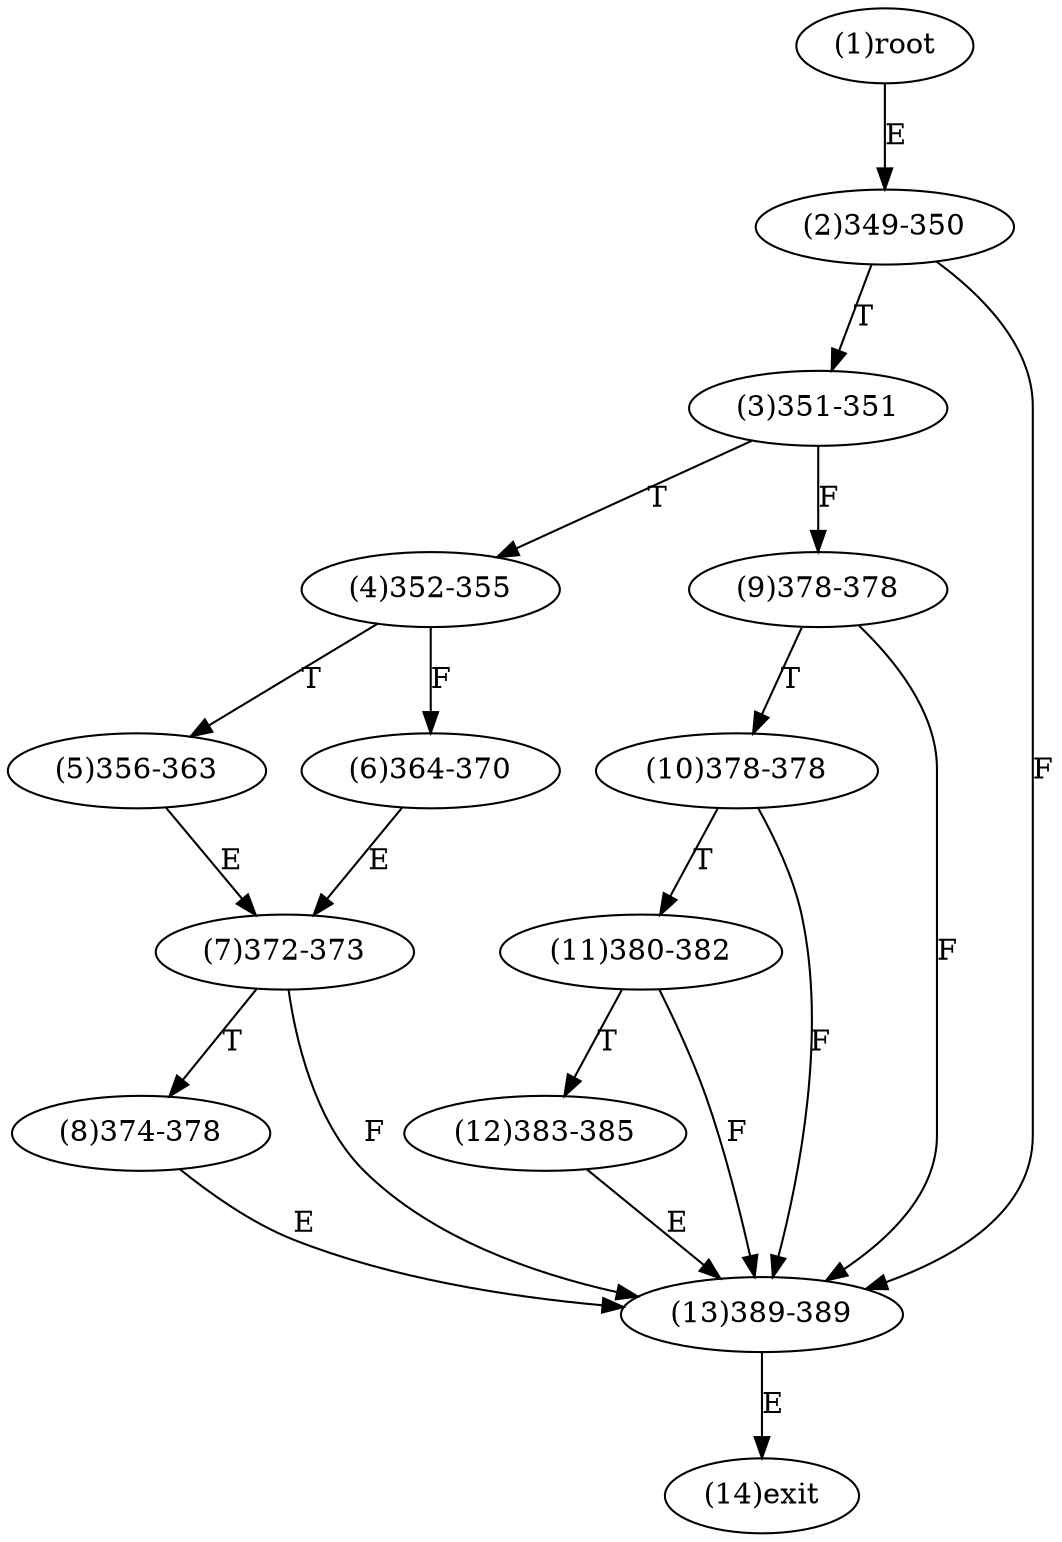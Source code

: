 digraph "" { 
1[ label="(1)root"];
2[ label="(2)349-350"];
3[ label="(3)351-351"];
4[ label="(4)352-355"];
5[ label="(5)356-363"];
6[ label="(6)364-370"];
7[ label="(7)372-373"];
8[ label="(8)374-378"];
9[ label="(9)378-378"];
10[ label="(10)378-378"];
11[ label="(11)380-382"];
12[ label="(12)383-385"];
13[ label="(13)389-389"];
14[ label="(14)exit"];
1->2[ label="E"];
2->13[ label="F"];
2->3[ label="T"];
3->9[ label="F"];
3->4[ label="T"];
4->6[ label="F"];
4->5[ label="T"];
5->7[ label="E"];
6->7[ label="E"];
7->13[ label="F"];
7->8[ label="T"];
8->13[ label="E"];
9->13[ label="F"];
9->10[ label="T"];
10->13[ label="F"];
10->11[ label="T"];
11->13[ label="F"];
11->12[ label="T"];
12->13[ label="E"];
13->14[ label="E"];
}